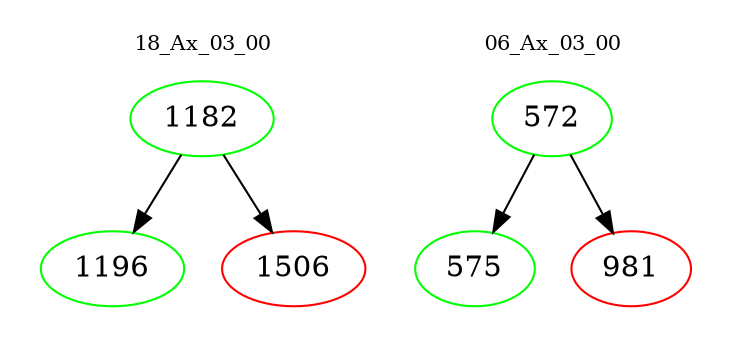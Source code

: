 digraph{
subgraph cluster_0 {
color = white
label = "18_Ax_03_00";
fontsize=10;
T0_1182 [label="1182", color="green"]
T0_1182 -> T0_1196 [color="black"]
T0_1196 [label="1196", color="green"]
T0_1182 -> T0_1506 [color="black"]
T0_1506 [label="1506", color="red"]
}
subgraph cluster_1 {
color = white
label = "06_Ax_03_00";
fontsize=10;
T1_572 [label="572", color="green"]
T1_572 -> T1_575 [color="black"]
T1_575 [label="575", color="green"]
T1_572 -> T1_981 [color="black"]
T1_981 [label="981", color="red"]
}
}
